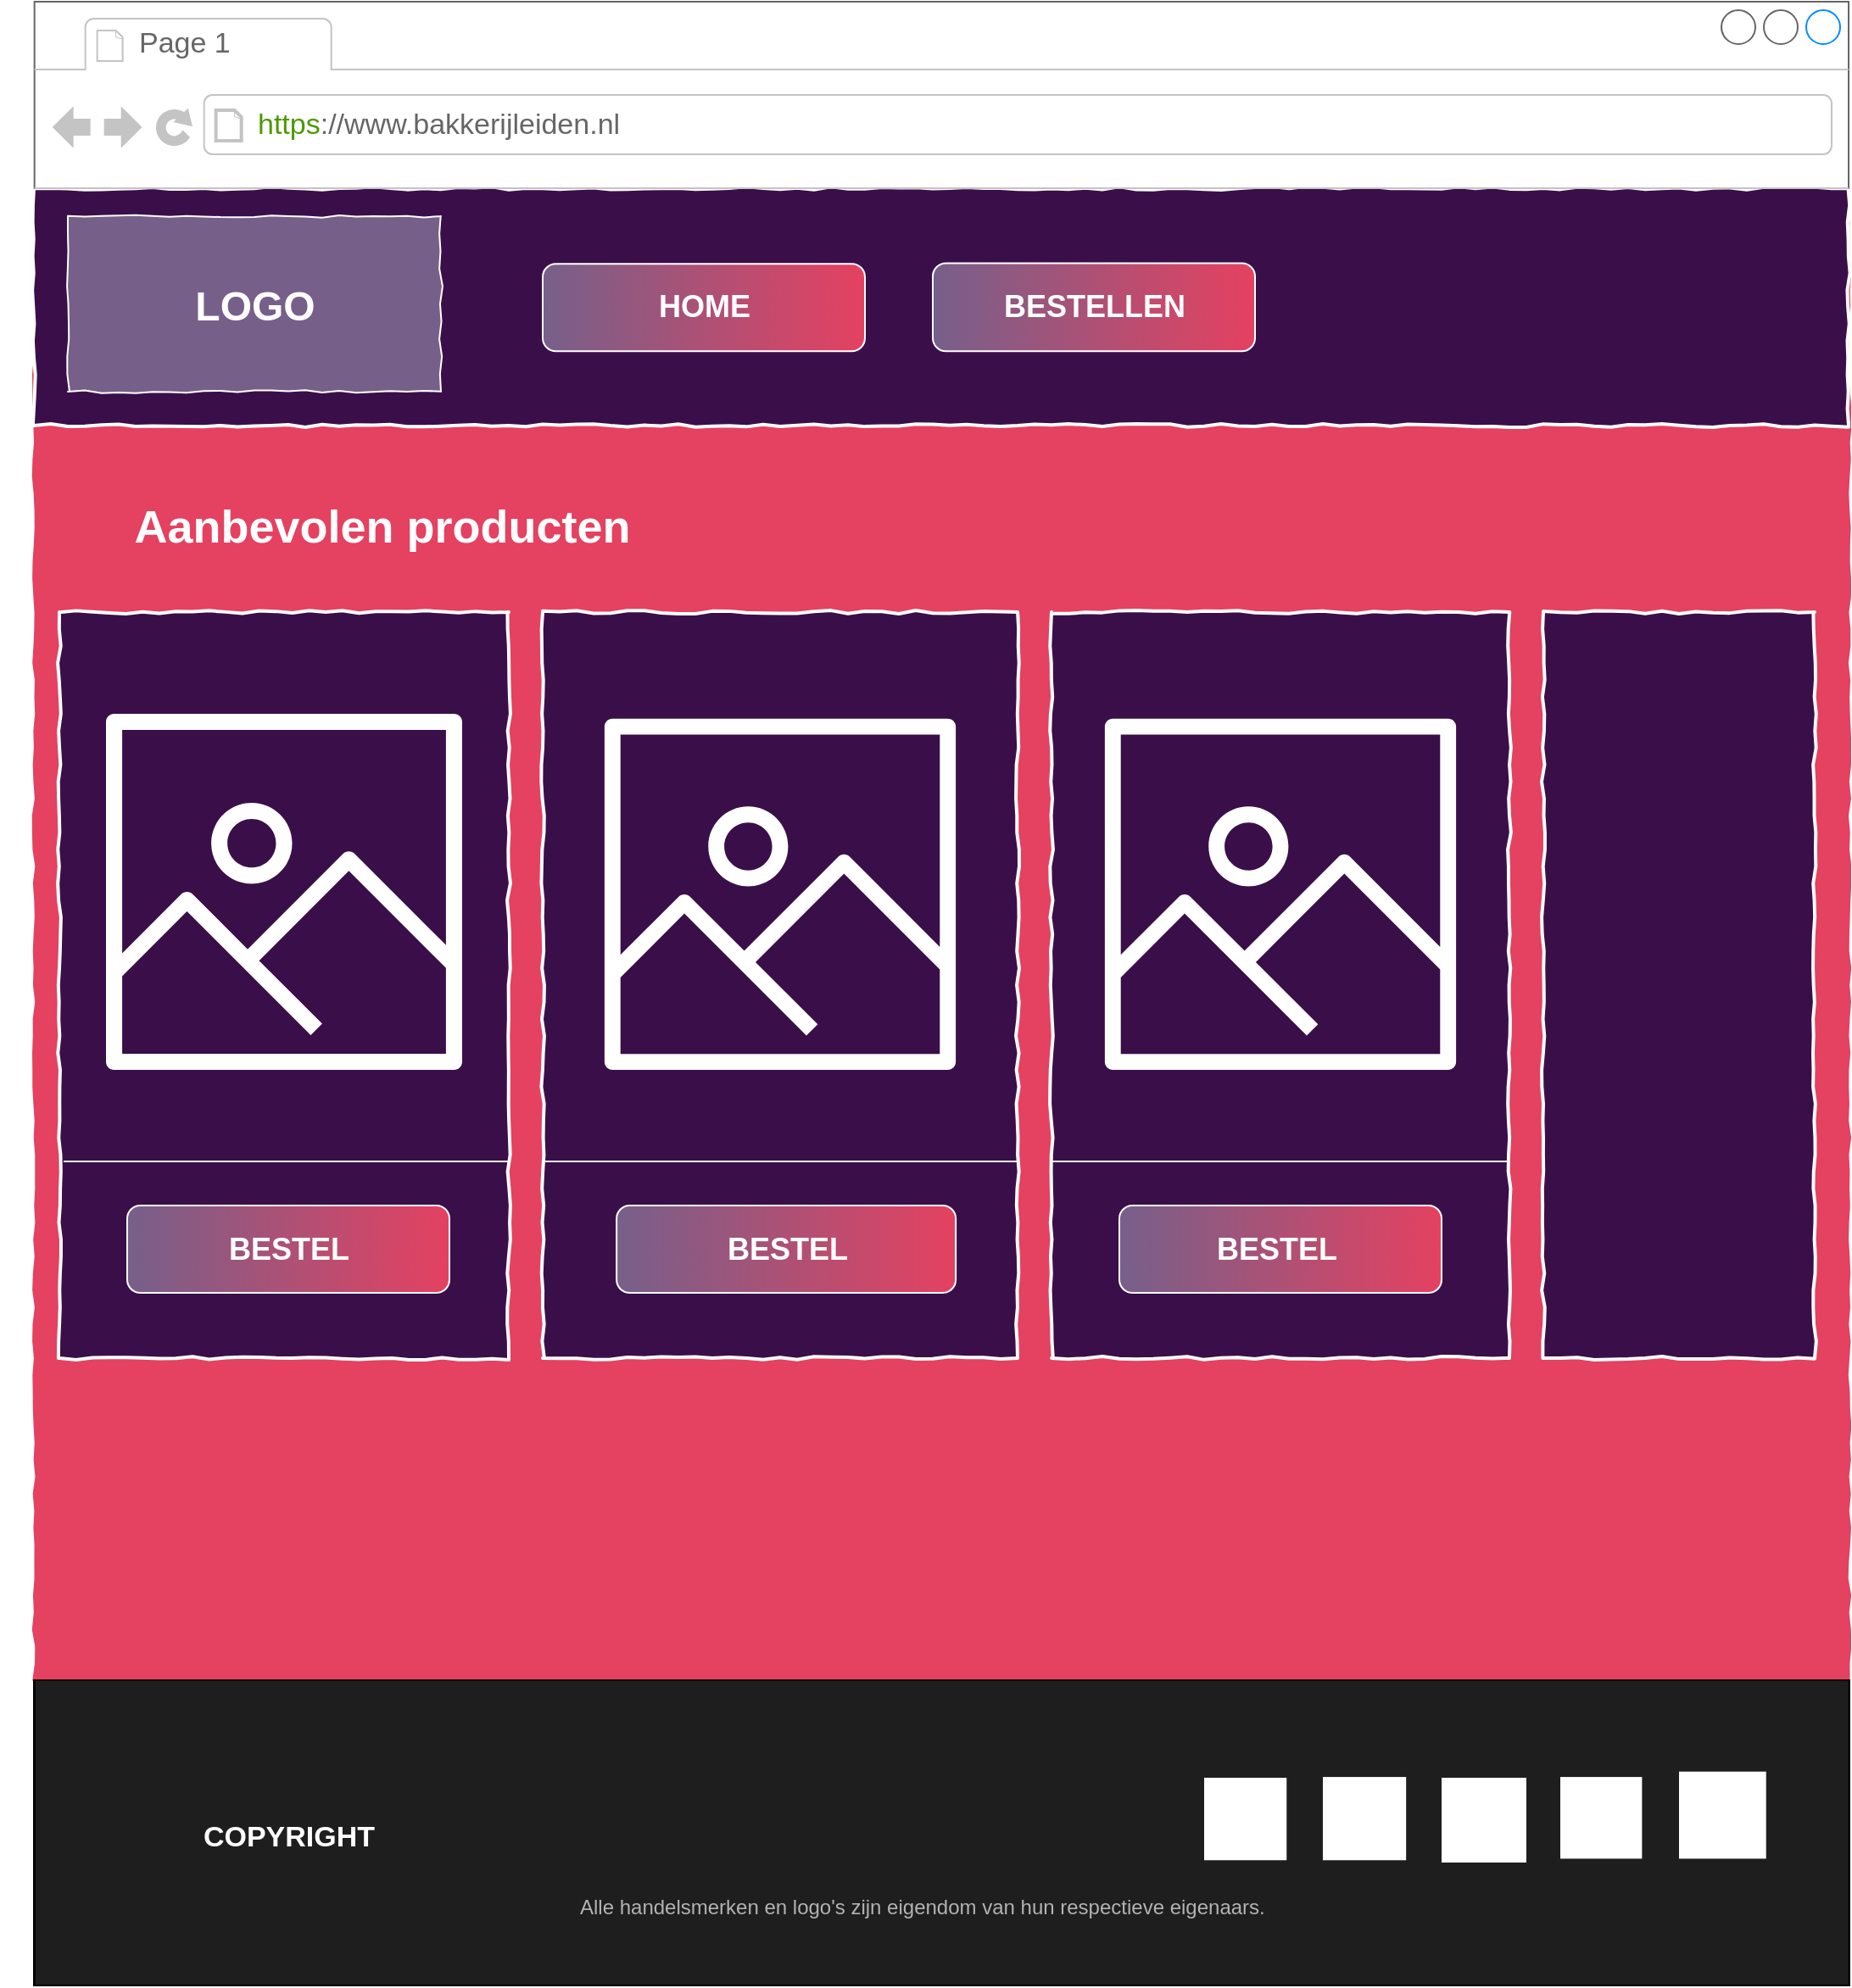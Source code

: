 <mxfile version="12.7.0" type="device" pages="2"><diagram id="QuGPISjn9wt8WFYUajQV" name="Page-1"><mxGraphModel dx="2834" dy="1016" grid="1" gridSize="10" guides="1" tooltips="1" connect="1" arrows="1" fold="1" page="1" pageScale="1" pageWidth="850" pageHeight="1100" math="0" shadow="0"><root><mxCell id="0"/><mxCell id="1" parent="0"/><mxCell id="uPuhLUNEvg4JKcwQC2u9-1" value="" style="whiteSpace=wrap;html=1;rounded=0;shadow=0;labelBackgroundColor=none;strokeColor=#e54160;strokeWidth=1;fillColor=#e54160;fontFamily=Verdana;fontSize=12;fontColor=#000000;align=center;comic=1;" parent="1" vertex="1"><mxGeometry x="-59.67" y="280" width="1070" height="870" as="geometry"/></mxCell><mxCell id="uPuhLUNEvg4JKcwQC2u9-3" value="" style="html=1;whiteSpace=wrap;comic=1;strokeWidth=2;fontFamily=Comic Sans MS;fontStyle=1;strokeColor=#FFFFFF;fillColor=#3a0f49;" parent="1" vertex="1"><mxGeometry x="-60" y="270" width="1070" height="140" as="geometry"/></mxCell><mxCell id="uPuhLUNEvg4JKcwQC2u9-4" value="" style="line;strokeWidth=2;html=1;fillColor=#FFFFFF;strokeColor=#999999;" parent="1" vertex="1"><mxGeometry x="-60" y="400" width="1060.33" as="geometry"/></mxCell><mxCell id="uPuhLUNEvg4JKcwQC2u9-22" value="" style="shape=rect;shadow=0;" parent="1" vertex="1"><mxGeometry x="-60" y="1150" width="1070.33" height="180" as="geometry"/></mxCell><mxCell id="uPuhLUNEvg4JKcwQC2u9-23" value="" style="shape=rect;fontSize=12;dashed=0;fillColor=#1e1e1e;fontColor=#FFFFFF;fontStyle=1" parent="uPuhLUNEvg4JKcwQC2u9-22" vertex="1"><mxGeometry x="0.33" width="1070" height="180" as="geometry"/></mxCell><mxCell id="aJmmcTjXgdhwpOFDRi37-1" value="" style="shape=image;html=1;verticalAlign=top;verticalLabelPosition=bottom;labelBackgroundColor=#ffffff;imageAspect=0;aspect=fixed;image=https://cdn3.iconfinder.com/data/icons/peelicons-vol-1/50/Facebook-128.png;strokeColor=#000000;fillColor=#ffffff;imageBorder=none;imageBackground=#ffffff;" parent="uPuhLUNEvg4JKcwQC2u9-22" vertex="1"><mxGeometry x="690" y="57.5" width="48.636" height="48.636" as="geometry"/></mxCell><mxCell id="aJmmcTjXgdhwpOFDRi37-2" value="" style="shape=image;html=1;verticalAlign=top;verticalLabelPosition=bottom;labelBackgroundColor=#ffffff;imageAspect=0;aspect=fixed;image=https://cdn3.iconfinder.com/data/icons/peelicons-vol-1/50/Twitter-128.png;strokeColor=#000000;fillColor=#ffffff;imageBackground=#ffffff;" parent="uPuhLUNEvg4JKcwQC2u9-22" vertex="1"><mxGeometry x="760" y="57.045" width="49.091" height="49.091" as="geometry"/></mxCell><mxCell id="aJmmcTjXgdhwpOFDRi37-3" value="" style="shape=image;html=1;verticalAlign=top;verticalLabelPosition=bottom;labelBackgroundColor=#ffffff;imageAspect=0;aspect=fixed;image=https://cdn3.iconfinder.com/data/icons/peelicons-vol-1/50/Intsagram-128.png;strokeColor=#000000;fillColor=#ffffff;imageBackground=#ffffff;" parent="uPuhLUNEvg4JKcwQC2u9-22" vertex="1"><mxGeometry x="830" y="57.5" width="50" height="50" as="geometry"/></mxCell><mxCell id="aJmmcTjXgdhwpOFDRi37-4" value="" style="shape=image;html=1;verticalAlign=top;verticalLabelPosition=bottom;labelBackgroundColor=#ffffff;imageAspect=0;aspect=fixed;image=https://cdn3.iconfinder.com/data/icons/peelicons-vol-1/50/YouTube-128.png;strokeColor=#000000;fillColor=#ffffff;imageBackground=#ffffff;" parent="uPuhLUNEvg4JKcwQC2u9-22" vertex="1"><mxGeometry x="900" y="57.045" width="48.182" height="48.182" as="geometry"/></mxCell><mxCell id="aJmmcTjXgdhwpOFDRi37-5" value="" style="shape=image;html=1;verticalAlign=top;verticalLabelPosition=bottom;labelBackgroundColor=#ffffff;imageAspect=0;aspect=fixed;image=https://cdn3.iconfinder.com/data/icons/peelicons-vol-1/50/LinkedIn-128.png;strokeColor=#000000;fillColor=#ffffff;imageBackground=#ffffff;" parent="uPuhLUNEvg4JKcwQC2u9-22" vertex="1"><mxGeometry x="970" y="53.864" width="51.364" height="51.364" as="geometry"/></mxCell><mxCell id="aJmmcTjXgdhwpOFDRi37-9" value="&lt;font color=&quot;#ffffff&quot; style=&quot;font-size: 17px&quot;&gt;COPYRIGHT&lt;/font&gt;" style="text;html=1;fontSize=24;fontStyle=1;verticalAlign=middle;align=center;" parent="uPuhLUNEvg4JKcwQC2u9-22" vertex="1"><mxGeometry x="100" y="71.814" width="100" height="36.364" as="geometry"/></mxCell><mxCell id="AIxi_99FG7FIn4zMZIl6-22" value="&lt;font color=&quot;#b3b3b3&quot;&gt;Alle handelsmerken en logo's zijn eigendom van hun respectieve eigenaars.&lt;/font&gt;" style="text;html=1;fontSize=12;" parent="uPuhLUNEvg4JKcwQC2u9-22" vertex="1"><mxGeometry x="320" y="120.002" width="414.84" height="27.273" as="geometry"/></mxCell><mxCell id="uPuhLUNEvg4JKcwQC2u9-24" value="&lt;h2&gt;HOME&lt;/h2&gt;" style="rounded=1;html=1;align=center;verticalAlign=middle;fontStyle=0;fontSize=12;strokeColor=#FFFFFF;fillColor=#76608a;fontColor=#ffffff;gradientColor=#E54160;gradientDirection=east;" parent="1" vertex="1"><mxGeometry x="240" y="314.62" width="190" height="51.5" as="geometry"/></mxCell><mxCell id="uPuhLUNEvg4JKcwQC2u9-2" value="" style="whiteSpace=wrap;html=1;rounded=0;shadow=0;labelBackgroundColor=none;strokeWidth=1;fontFamily=Verdana;fontSize=28;align=center;comic=1;strokeColor=#FFFFFF;fillColor=#76608a;fontColor=#ffffff;" parent="1" vertex="1"><mxGeometry x="-40" y="286.46" width="220" height="103.49" as="geometry"/></mxCell><mxCell id="uPuhLUNEvg4JKcwQC2u9-31" value="" style="html=1;whiteSpace=wrap;comic=1;strokeWidth=2;fontFamily=Comic Sans MS;fontStyle=1;strokeColor=#FFFFFF;fillColor=#3a0f49;" parent="1" vertex="1"><mxGeometry x="-45" y="520" width="265" height="440" as="geometry"/></mxCell><mxCell id="uPuhLUNEvg4JKcwQC2u9-32" value="&lt;h2&gt;BESTELLEN&lt;/h2&gt;" style="rounded=1;html=1;align=center;verticalAlign=middle;fontStyle=0;fontSize=12;strokeColor=#FFFFFF;fillColor=#76608a;fontColor=#ffffff;gradientColor=#E54160;gradientDirection=east;" parent="1" vertex="1"><mxGeometry x="470" y="314.25" width="190" height="51.87" as="geometry"/></mxCell><mxCell id="uPuhLUNEvg4JKcwQC2u9-38" value="" style="pointerEvents=1;shadow=0;dashed=0;html=1;strokeColor=none;labelPosition=center;verticalLabelPosition=bottom;verticalAlign=top;align=center;fillColor=#E54160;shape=mxgraph.mscae.intune.update;fontColor=#FFFFFF;" parent="1" vertex="1"><mxGeometry x="760" y="671.75" width="30" height="26.5" as="geometry"/></mxCell><mxCell id="uPuhLUNEvg4JKcwQC2u9-52" value="" style="pointerEvents=1;shadow=0;dashed=0;html=1;strokeColor=none;labelPosition=center;verticalLabelPosition=bottom;verticalAlign=top;align=center;fillColor=#E54160;shape=mxgraph.mscae.intune.update;fontColor=#FFFFFF;" parent="1" vertex="1"><mxGeometry x="520" y="736.13" width="40" height="39.25" as="geometry"/></mxCell><mxCell id="aJmmcTjXgdhwpOFDRi37-18" value="&lt;font color=&quot;#ffffff&quot;&gt;LOGO&lt;/font&gt;" style="text;html=1;fontSize=24;fontStyle=1;verticalAlign=middle;align=center;" parent="1" vertex="1"><mxGeometry x="20" y="320" width="100" height="40" as="geometry"/></mxCell><mxCell id="aJmmcTjXgdhwpOFDRi37-19" value="&lt;font color=&quot;#ffffff&quot;&gt;&lt;span style=&quot;font-size: 27px&quot;&gt;Aanbevolen producten&lt;/span&gt;&lt;/font&gt;" style="text;html=1;fontSize=24;fontStyle=1;verticalAlign=middle;align=center;fillColor=none;" parent="1" vertex="1"><mxGeometry x="-80" y="450" width="450" height="40" as="geometry"/></mxCell><mxCell id="AIxi_99FG7FIn4zMZIl6-3" value="" style="strokeWidth=1;shadow=0;dashed=0;align=center;html=1;shape=mxgraph.mockup.containers.browserWindow;rSize=0;strokeColor=#666666;strokeColor2=#008cff;strokeColor3=#c4c4c4;mainText=,;recursiveResize=0;" parent="1" vertex="1"><mxGeometry x="-59.67" y="160" width="1069.67" height="110" as="geometry"/></mxCell><mxCell id="AIxi_99FG7FIn4zMZIl6-4" value="Page 1" style="strokeWidth=1;shadow=0;dashed=0;align=center;html=1;shape=mxgraph.mockup.containers.anchor;fontSize=17;fontColor=#666666;align=left;" parent="AIxi_99FG7FIn4zMZIl6-3" vertex="1"><mxGeometry x="60" y="12" width="110" height="26" as="geometry"/></mxCell><mxCell id="AIxi_99FG7FIn4zMZIl6-5" value="&lt;font color=&quot;#4d9900&quot;&gt;https&lt;/font&gt;://www.bakkerijleiden.nl" style="strokeWidth=1;shadow=0;dashed=0;align=center;html=1;shape=mxgraph.mockup.containers.anchor;rSize=0;fontSize=17;fontColor=#666666;align=left;" parent="AIxi_99FG7FIn4zMZIl6-3" vertex="1"><mxGeometry x="130" y="60" width="250" height="26" as="geometry"/></mxCell><mxCell id="2iwZ2aJkaKk_37WH_GLR-2" value="" style="html=1;whiteSpace=wrap;comic=1;strokeWidth=2;fontFamily=Comic Sans MS;fontStyle=1;strokeColor=#FFFFFF;fillColor=#3a0f49;" vertex="1" parent="1"><mxGeometry x="240" y="520" width="280" height="440" as="geometry"/></mxCell><mxCell id="2iwZ2aJkaKk_37WH_GLR-3" value="" style="html=1;whiteSpace=wrap;comic=1;strokeWidth=2;fontFamily=Comic Sans MS;fontStyle=1;strokeColor=#FFFFFF;fillColor=#3a0f49;" vertex="1" parent="1"><mxGeometry x="540" y="520" width="270" height="440" as="geometry"/></mxCell><mxCell id="AIxi_99FG7FIn4zMZIl6-9" value="" style="outlineConnect=0;dashed=0;verticalLabelPosition=bottom;verticalAlign=top;align=center;html=1;fontSize=12;fontStyle=0;aspect=fixed;pointerEvents=1;shape=mxgraph.aws4.container_registry_image;strokeWidth=1;strokeColor=#FFFFFF;" parent="1" vertex="1"><mxGeometry x="-17.5" y="580" width="210" height="210" as="geometry"/></mxCell><mxCell id="2iwZ2aJkaKk_37WH_GLR-6" value="" style="outlineConnect=0;dashed=0;verticalLabelPosition=bottom;verticalAlign=top;align=center;html=1;fontSize=12;fontStyle=0;aspect=fixed;pointerEvents=1;shape=mxgraph.aws4.container_registry_image;strokeWidth=1;strokeColor=#FFFFFF;" vertex="1" parent="1"><mxGeometry x="276.44" y="582.88" width="207.12" height="207.12" as="geometry"/></mxCell><mxCell id="2iwZ2aJkaKk_37WH_GLR-7" value="" style="outlineConnect=0;dashed=0;verticalLabelPosition=bottom;verticalAlign=top;align=center;html=1;fontSize=12;fontStyle=0;aspect=fixed;pointerEvents=1;shape=mxgraph.aws4.container_registry_image;strokeWidth=1;strokeColor=#FFFFFF;" vertex="1" parent="1"><mxGeometry x="571.44" y="582.88" width="207.12" height="207.12" as="geometry"/></mxCell><mxCell id="2iwZ2aJkaKk_37WH_GLR-8" value="" style="html=1;whiteSpace=wrap;comic=1;strokeWidth=2;fontFamily=Comic Sans MS;fontStyle=1;strokeColor=#FFFFFF;fillColor=#3a0f49;" vertex="1" parent="1"><mxGeometry x="830" y="520" width="160" height="440" as="geometry"/></mxCell><mxCell id="2iwZ2aJkaKk_37WH_GLR-15" value="&lt;h2&gt;BESTEL&lt;/h2&gt;" style="rounded=1;html=1;align=center;verticalAlign=middle;fontStyle=0;fontSize=12;strokeColor=#FFFFFF;fillColor=#76608a;fontColor=#ffffff;gradientColor=#E54160;gradientDirection=east;" vertex="1" parent="1"><mxGeometry x="-5.0" y="870" width="190" height="51.5" as="geometry"/></mxCell><mxCell id="2iwZ2aJkaKk_37WH_GLR-16" value="&lt;h2&gt;BESTEL&lt;/h2&gt;" style="rounded=1;html=1;align=center;verticalAlign=middle;fontStyle=0;fontSize=12;strokeColor=#FFFFFF;fillColor=#76608a;fontColor=#ffffff;gradientColor=#E54160;gradientDirection=east;" vertex="1" parent="1"><mxGeometry x="283.56" y="870" width="200" height="51.5" as="geometry"/></mxCell><mxCell id="2iwZ2aJkaKk_37WH_GLR-17" value="&lt;h2&gt;BESTEL&amp;nbsp;&lt;/h2&gt;" style="rounded=1;html=1;align=center;verticalAlign=middle;fontStyle=0;fontSize=12;strokeColor=#FFFFFF;fillColor=#76608a;fontColor=#ffffff;gradientColor=#E54160;gradientDirection=east;" vertex="1" parent="1"><mxGeometry x="580" y="870" width="190" height="51.5" as="geometry"/></mxCell><mxCell id="2iwZ2aJkaKk_37WH_GLR-19" value="" style="line;strokeWidth=1;align=left;verticalAlign=middle;spacingTop=-1;spacingLeft=3;spacingRight=3;rotatable=0;labelPosition=right;points=[];portConstraint=eastwest;fontSize=12;strokeColor=#FFFFFF;" vertex="1" parent="1"><mxGeometry x="-42.5" y="840" width="262.5" height="8" as="geometry"/></mxCell><mxCell id="2iwZ2aJkaKk_37WH_GLR-20" value="" style="line;strokeWidth=1;align=left;verticalAlign=middle;spacingTop=-1;spacingLeft=3;spacingRight=3;rotatable=0;labelPosition=right;points=[];portConstraint=eastwest;fontSize=12;strokeColor=#FFFFFF;" vertex="1" parent="1"><mxGeometry x="240" y="840" width="280" height="8" as="geometry"/></mxCell><mxCell id="2iwZ2aJkaKk_37WH_GLR-21" value="" style="line;strokeWidth=1;align=left;verticalAlign=middle;spacingTop=-1;spacingLeft=3;spacingRight=3;rotatable=0;labelPosition=right;points=[];portConstraint=eastwest;fontSize=12;strokeColor=#FFFFFF;" vertex="1" parent="1"><mxGeometry x="540" y="840" width="270" height="8" as="geometry"/></mxCell></root></mxGraphModel></diagram><diagram id="aNPXBJnqJuBH-lv4ySeD" name="Page-2"><mxGraphModel dx="2011" dy="1069" grid="1" gridSize="10" guides="1" tooltips="1" connect="1" arrows="1" fold="1" page="1" pageScale="1" pageWidth="827" pageHeight="1169" math="0" shadow="0"><root><mxCell id="fo_Z71L9SgYz6c7pESeF-0"/><mxCell id="fo_Z71L9SgYz6c7pESeF-1" parent="fo_Z71L9SgYz6c7pESeF-0"/></root></mxGraphModel></diagram></mxfile>